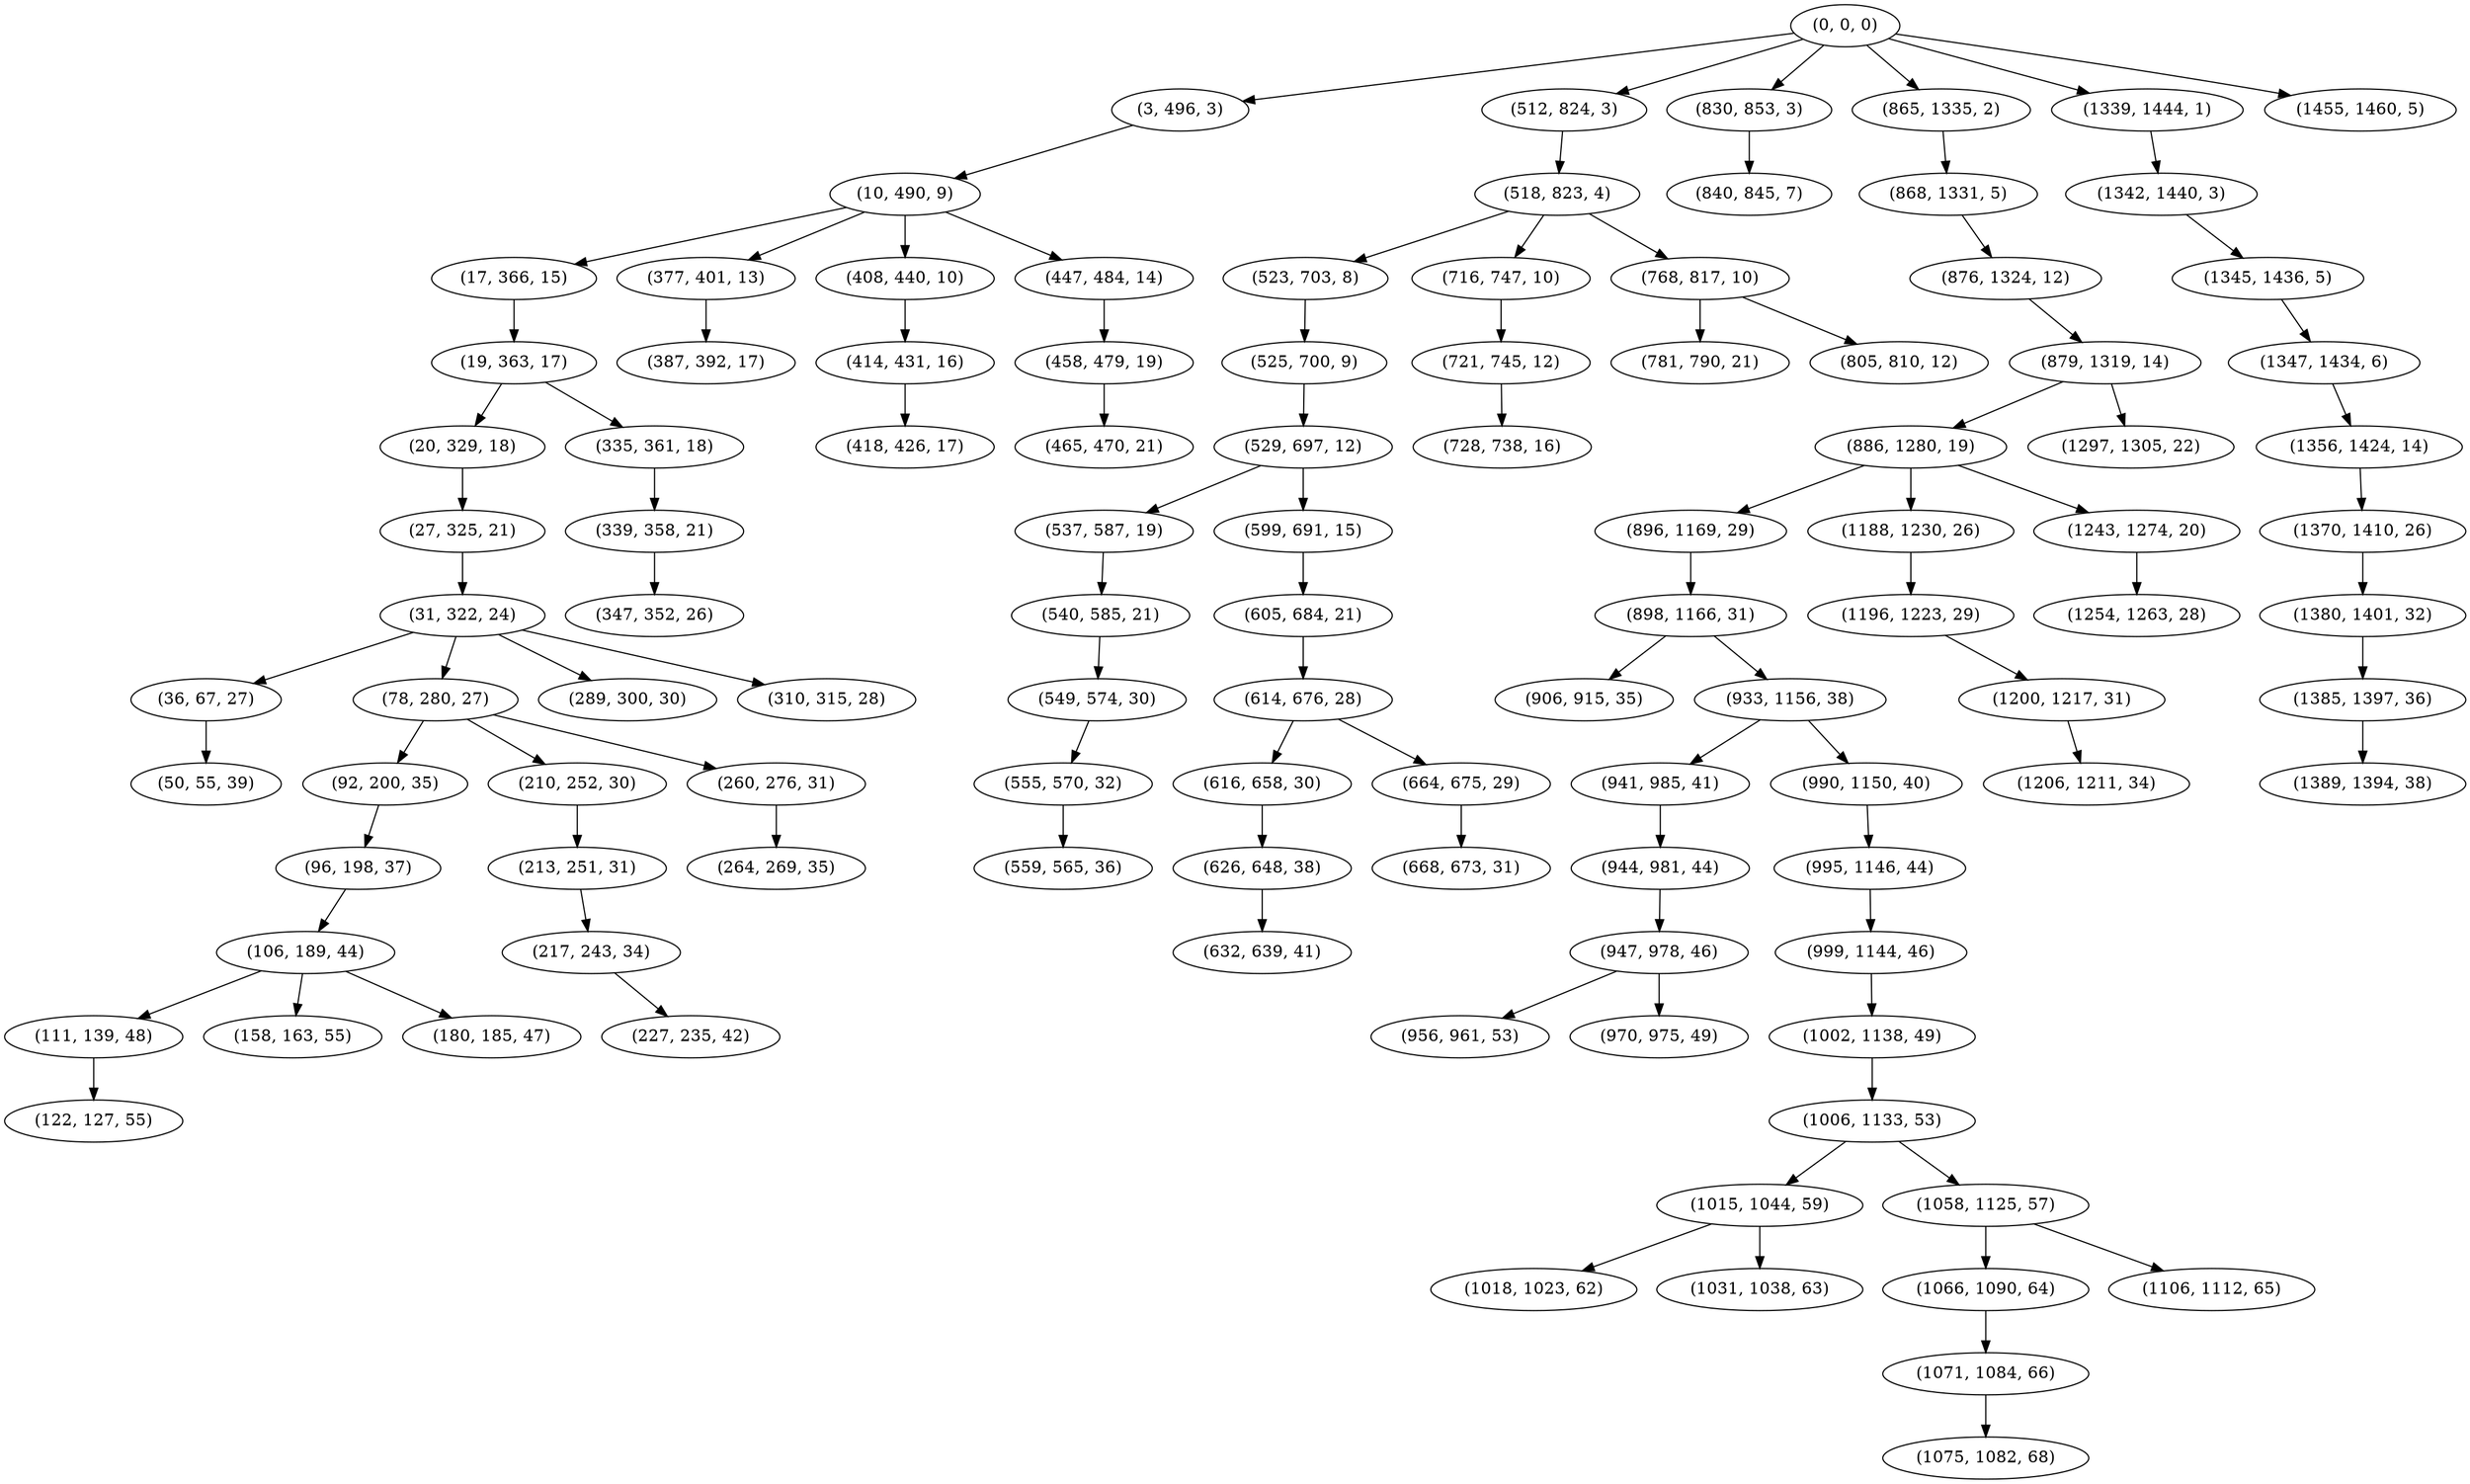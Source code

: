 digraph tree {
    "(0, 0, 0)";
    "(3, 496, 3)";
    "(10, 490, 9)";
    "(17, 366, 15)";
    "(19, 363, 17)";
    "(20, 329, 18)";
    "(27, 325, 21)";
    "(31, 322, 24)";
    "(36, 67, 27)";
    "(50, 55, 39)";
    "(78, 280, 27)";
    "(92, 200, 35)";
    "(96, 198, 37)";
    "(106, 189, 44)";
    "(111, 139, 48)";
    "(122, 127, 55)";
    "(158, 163, 55)";
    "(180, 185, 47)";
    "(210, 252, 30)";
    "(213, 251, 31)";
    "(217, 243, 34)";
    "(227, 235, 42)";
    "(260, 276, 31)";
    "(264, 269, 35)";
    "(289, 300, 30)";
    "(310, 315, 28)";
    "(335, 361, 18)";
    "(339, 358, 21)";
    "(347, 352, 26)";
    "(377, 401, 13)";
    "(387, 392, 17)";
    "(408, 440, 10)";
    "(414, 431, 16)";
    "(418, 426, 17)";
    "(447, 484, 14)";
    "(458, 479, 19)";
    "(465, 470, 21)";
    "(512, 824, 3)";
    "(518, 823, 4)";
    "(523, 703, 8)";
    "(525, 700, 9)";
    "(529, 697, 12)";
    "(537, 587, 19)";
    "(540, 585, 21)";
    "(549, 574, 30)";
    "(555, 570, 32)";
    "(559, 565, 36)";
    "(599, 691, 15)";
    "(605, 684, 21)";
    "(614, 676, 28)";
    "(616, 658, 30)";
    "(626, 648, 38)";
    "(632, 639, 41)";
    "(664, 675, 29)";
    "(668, 673, 31)";
    "(716, 747, 10)";
    "(721, 745, 12)";
    "(728, 738, 16)";
    "(768, 817, 10)";
    "(781, 790, 21)";
    "(805, 810, 12)";
    "(830, 853, 3)";
    "(840, 845, 7)";
    "(865, 1335, 2)";
    "(868, 1331, 5)";
    "(876, 1324, 12)";
    "(879, 1319, 14)";
    "(886, 1280, 19)";
    "(896, 1169, 29)";
    "(898, 1166, 31)";
    "(906, 915, 35)";
    "(933, 1156, 38)";
    "(941, 985, 41)";
    "(944, 981, 44)";
    "(947, 978, 46)";
    "(956, 961, 53)";
    "(970, 975, 49)";
    "(990, 1150, 40)";
    "(995, 1146, 44)";
    "(999, 1144, 46)";
    "(1002, 1138, 49)";
    "(1006, 1133, 53)";
    "(1015, 1044, 59)";
    "(1018, 1023, 62)";
    "(1031, 1038, 63)";
    "(1058, 1125, 57)";
    "(1066, 1090, 64)";
    "(1071, 1084, 66)";
    "(1075, 1082, 68)";
    "(1106, 1112, 65)";
    "(1188, 1230, 26)";
    "(1196, 1223, 29)";
    "(1200, 1217, 31)";
    "(1206, 1211, 34)";
    "(1243, 1274, 20)";
    "(1254, 1263, 28)";
    "(1297, 1305, 22)";
    "(1339, 1444, 1)";
    "(1342, 1440, 3)";
    "(1345, 1436, 5)";
    "(1347, 1434, 6)";
    "(1356, 1424, 14)";
    "(1370, 1410, 26)";
    "(1380, 1401, 32)";
    "(1385, 1397, 36)";
    "(1389, 1394, 38)";
    "(1455, 1460, 5)";
    "(0, 0, 0)" -> "(3, 496, 3)";
    "(0, 0, 0)" -> "(512, 824, 3)";
    "(0, 0, 0)" -> "(830, 853, 3)";
    "(0, 0, 0)" -> "(865, 1335, 2)";
    "(0, 0, 0)" -> "(1339, 1444, 1)";
    "(0, 0, 0)" -> "(1455, 1460, 5)";
    "(3, 496, 3)" -> "(10, 490, 9)";
    "(10, 490, 9)" -> "(17, 366, 15)";
    "(10, 490, 9)" -> "(377, 401, 13)";
    "(10, 490, 9)" -> "(408, 440, 10)";
    "(10, 490, 9)" -> "(447, 484, 14)";
    "(17, 366, 15)" -> "(19, 363, 17)";
    "(19, 363, 17)" -> "(20, 329, 18)";
    "(19, 363, 17)" -> "(335, 361, 18)";
    "(20, 329, 18)" -> "(27, 325, 21)";
    "(27, 325, 21)" -> "(31, 322, 24)";
    "(31, 322, 24)" -> "(36, 67, 27)";
    "(31, 322, 24)" -> "(78, 280, 27)";
    "(31, 322, 24)" -> "(289, 300, 30)";
    "(31, 322, 24)" -> "(310, 315, 28)";
    "(36, 67, 27)" -> "(50, 55, 39)";
    "(78, 280, 27)" -> "(92, 200, 35)";
    "(78, 280, 27)" -> "(210, 252, 30)";
    "(78, 280, 27)" -> "(260, 276, 31)";
    "(92, 200, 35)" -> "(96, 198, 37)";
    "(96, 198, 37)" -> "(106, 189, 44)";
    "(106, 189, 44)" -> "(111, 139, 48)";
    "(106, 189, 44)" -> "(158, 163, 55)";
    "(106, 189, 44)" -> "(180, 185, 47)";
    "(111, 139, 48)" -> "(122, 127, 55)";
    "(210, 252, 30)" -> "(213, 251, 31)";
    "(213, 251, 31)" -> "(217, 243, 34)";
    "(217, 243, 34)" -> "(227, 235, 42)";
    "(260, 276, 31)" -> "(264, 269, 35)";
    "(335, 361, 18)" -> "(339, 358, 21)";
    "(339, 358, 21)" -> "(347, 352, 26)";
    "(377, 401, 13)" -> "(387, 392, 17)";
    "(408, 440, 10)" -> "(414, 431, 16)";
    "(414, 431, 16)" -> "(418, 426, 17)";
    "(447, 484, 14)" -> "(458, 479, 19)";
    "(458, 479, 19)" -> "(465, 470, 21)";
    "(512, 824, 3)" -> "(518, 823, 4)";
    "(518, 823, 4)" -> "(523, 703, 8)";
    "(518, 823, 4)" -> "(716, 747, 10)";
    "(518, 823, 4)" -> "(768, 817, 10)";
    "(523, 703, 8)" -> "(525, 700, 9)";
    "(525, 700, 9)" -> "(529, 697, 12)";
    "(529, 697, 12)" -> "(537, 587, 19)";
    "(529, 697, 12)" -> "(599, 691, 15)";
    "(537, 587, 19)" -> "(540, 585, 21)";
    "(540, 585, 21)" -> "(549, 574, 30)";
    "(549, 574, 30)" -> "(555, 570, 32)";
    "(555, 570, 32)" -> "(559, 565, 36)";
    "(599, 691, 15)" -> "(605, 684, 21)";
    "(605, 684, 21)" -> "(614, 676, 28)";
    "(614, 676, 28)" -> "(616, 658, 30)";
    "(614, 676, 28)" -> "(664, 675, 29)";
    "(616, 658, 30)" -> "(626, 648, 38)";
    "(626, 648, 38)" -> "(632, 639, 41)";
    "(664, 675, 29)" -> "(668, 673, 31)";
    "(716, 747, 10)" -> "(721, 745, 12)";
    "(721, 745, 12)" -> "(728, 738, 16)";
    "(768, 817, 10)" -> "(781, 790, 21)";
    "(768, 817, 10)" -> "(805, 810, 12)";
    "(830, 853, 3)" -> "(840, 845, 7)";
    "(865, 1335, 2)" -> "(868, 1331, 5)";
    "(868, 1331, 5)" -> "(876, 1324, 12)";
    "(876, 1324, 12)" -> "(879, 1319, 14)";
    "(879, 1319, 14)" -> "(886, 1280, 19)";
    "(879, 1319, 14)" -> "(1297, 1305, 22)";
    "(886, 1280, 19)" -> "(896, 1169, 29)";
    "(886, 1280, 19)" -> "(1188, 1230, 26)";
    "(886, 1280, 19)" -> "(1243, 1274, 20)";
    "(896, 1169, 29)" -> "(898, 1166, 31)";
    "(898, 1166, 31)" -> "(906, 915, 35)";
    "(898, 1166, 31)" -> "(933, 1156, 38)";
    "(933, 1156, 38)" -> "(941, 985, 41)";
    "(933, 1156, 38)" -> "(990, 1150, 40)";
    "(941, 985, 41)" -> "(944, 981, 44)";
    "(944, 981, 44)" -> "(947, 978, 46)";
    "(947, 978, 46)" -> "(956, 961, 53)";
    "(947, 978, 46)" -> "(970, 975, 49)";
    "(990, 1150, 40)" -> "(995, 1146, 44)";
    "(995, 1146, 44)" -> "(999, 1144, 46)";
    "(999, 1144, 46)" -> "(1002, 1138, 49)";
    "(1002, 1138, 49)" -> "(1006, 1133, 53)";
    "(1006, 1133, 53)" -> "(1015, 1044, 59)";
    "(1006, 1133, 53)" -> "(1058, 1125, 57)";
    "(1015, 1044, 59)" -> "(1018, 1023, 62)";
    "(1015, 1044, 59)" -> "(1031, 1038, 63)";
    "(1058, 1125, 57)" -> "(1066, 1090, 64)";
    "(1058, 1125, 57)" -> "(1106, 1112, 65)";
    "(1066, 1090, 64)" -> "(1071, 1084, 66)";
    "(1071, 1084, 66)" -> "(1075, 1082, 68)";
    "(1188, 1230, 26)" -> "(1196, 1223, 29)";
    "(1196, 1223, 29)" -> "(1200, 1217, 31)";
    "(1200, 1217, 31)" -> "(1206, 1211, 34)";
    "(1243, 1274, 20)" -> "(1254, 1263, 28)";
    "(1339, 1444, 1)" -> "(1342, 1440, 3)";
    "(1342, 1440, 3)" -> "(1345, 1436, 5)";
    "(1345, 1436, 5)" -> "(1347, 1434, 6)";
    "(1347, 1434, 6)" -> "(1356, 1424, 14)";
    "(1356, 1424, 14)" -> "(1370, 1410, 26)";
    "(1370, 1410, 26)" -> "(1380, 1401, 32)";
    "(1380, 1401, 32)" -> "(1385, 1397, 36)";
    "(1385, 1397, 36)" -> "(1389, 1394, 38)";
}

